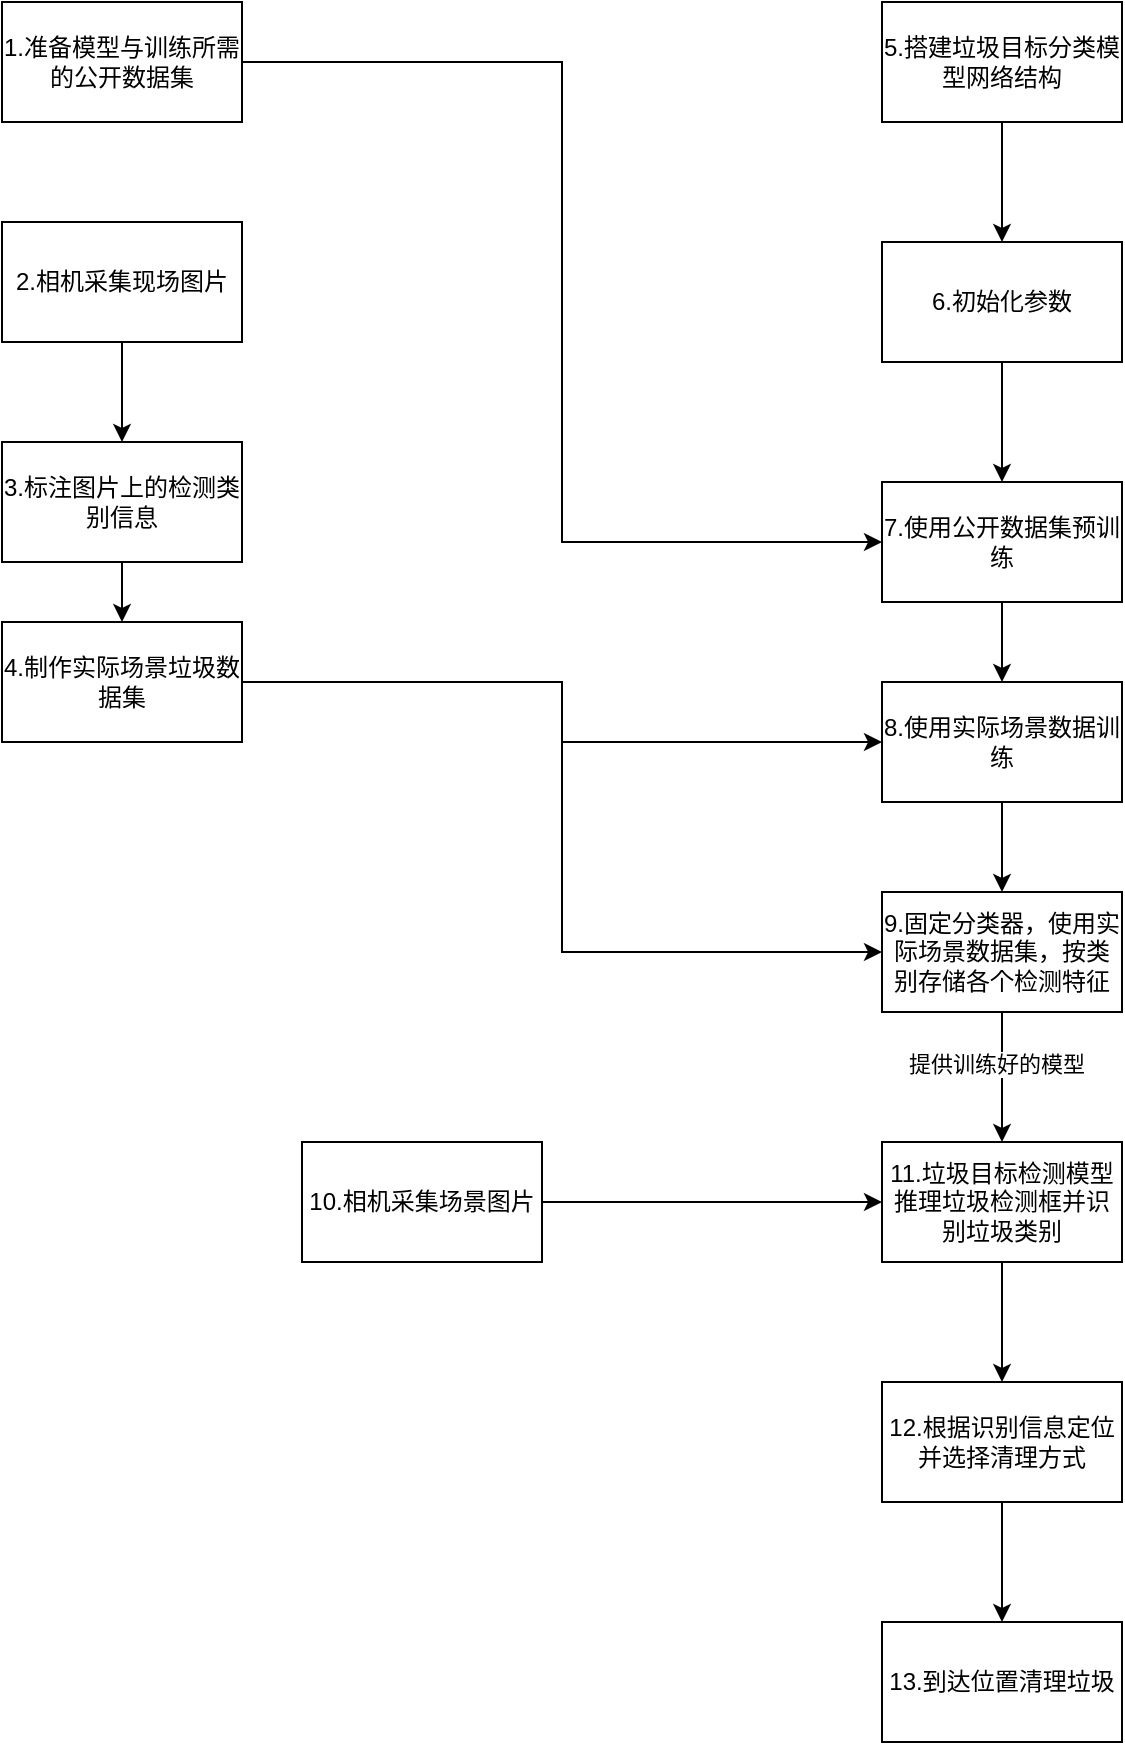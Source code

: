 <mxfile version="16.0.3" type="github">
  <diagram id="rwmYI4FFPzJ0HnbALrD0" name="Page-1">
    <mxGraphModel dx="705" dy="738" grid="1" gridSize="10" guides="1" tooltips="1" connect="1" arrows="1" fold="1" page="1" pageScale="1" pageWidth="827" pageHeight="1169" math="0" shadow="0">
      <root>
        <mxCell id="0" />
        <mxCell id="1" parent="0" />
        <mxCell id="Pc3_HM7Slz56_eBDr2_q-14" style="edgeStyle=orthogonalEdgeStyle;rounded=0;orthogonalLoop=1;jettySize=auto;html=1;exitX=1;exitY=0.5;exitDx=0;exitDy=0;entryX=0;entryY=0.5;entryDx=0;entryDy=0;" edge="1" parent="1" source="Pc3_HM7Slz56_eBDr2_q-1" target="Pc3_HM7Slz56_eBDr2_q-7">
          <mxGeometry relative="1" as="geometry" />
        </mxCell>
        <mxCell id="Pc3_HM7Slz56_eBDr2_q-1" value="1.准备模型与训练所需的公开数据集" style="rounded=0;whiteSpace=wrap;html=1;" vertex="1" parent="1">
          <mxGeometry x="80" y="110" width="120" height="60" as="geometry" />
        </mxCell>
        <mxCell id="Pc3_HM7Slz56_eBDr2_q-15" style="edgeStyle=orthogonalEdgeStyle;rounded=0;orthogonalLoop=1;jettySize=auto;html=1;exitX=0.5;exitY=1;exitDx=0;exitDy=0;entryX=0.5;entryY=0;entryDx=0;entryDy=0;" edge="1" parent="1" source="Pc3_HM7Slz56_eBDr2_q-2" target="Pc3_HM7Slz56_eBDr2_q-3">
          <mxGeometry relative="1" as="geometry" />
        </mxCell>
        <mxCell id="Pc3_HM7Slz56_eBDr2_q-2" value="2.相机采集现场图片" style="rounded=0;whiteSpace=wrap;html=1;" vertex="1" parent="1">
          <mxGeometry x="80" y="220" width="120" height="60" as="geometry" />
        </mxCell>
        <mxCell id="Pc3_HM7Slz56_eBDr2_q-16" style="edgeStyle=orthogonalEdgeStyle;rounded=0;orthogonalLoop=1;jettySize=auto;html=1;exitX=0.5;exitY=1;exitDx=0;exitDy=0;entryX=0.5;entryY=0;entryDx=0;entryDy=0;" edge="1" parent="1" source="Pc3_HM7Slz56_eBDr2_q-3" target="Pc3_HM7Slz56_eBDr2_q-4">
          <mxGeometry relative="1" as="geometry" />
        </mxCell>
        <mxCell id="Pc3_HM7Slz56_eBDr2_q-3" value="3.标注图片上的检测类别信息" style="rounded=0;whiteSpace=wrap;html=1;" vertex="1" parent="1">
          <mxGeometry x="80" y="330" width="120" height="60" as="geometry" />
        </mxCell>
        <mxCell id="Pc3_HM7Slz56_eBDr2_q-17" style="edgeStyle=orthogonalEdgeStyle;rounded=0;orthogonalLoop=1;jettySize=auto;html=1;exitX=1;exitY=0.5;exitDx=0;exitDy=0;entryX=0;entryY=0.5;entryDx=0;entryDy=0;" edge="1" parent="1" source="Pc3_HM7Slz56_eBDr2_q-4" target="Pc3_HM7Slz56_eBDr2_q-8">
          <mxGeometry relative="1" as="geometry">
            <Array as="points">
              <mxPoint x="360" y="450" />
              <mxPoint x="360" y="480" />
            </Array>
          </mxGeometry>
        </mxCell>
        <mxCell id="Pc3_HM7Slz56_eBDr2_q-29" style="edgeStyle=orthogonalEdgeStyle;rounded=0;orthogonalLoop=1;jettySize=auto;html=1;exitX=1;exitY=0.5;exitDx=0;exitDy=0;entryX=0;entryY=0.5;entryDx=0;entryDy=0;" edge="1" parent="1" source="Pc3_HM7Slz56_eBDr2_q-4" target="Pc3_HM7Slz56_eBDr2_q-9">
          <mxGeometry relative="1" as="geometry" />
        </mxCell>
        <mxCell id="Pc3_HM7Slz56_eBDr2_q-4" value="4.制作实际场景垃圾数据集" style="rounded=0;whiteSpace=wrap;html=1;" vertex="1" parent="1">
          <mxGeometry x="80" y="420" width="120" height="60" as="geometry" />
        </mxCell>
        <mxCell id="Pc3_HM7Slz56_eBDr2_q-18" style="edgeStyle=orthogonalEdgeStyle;rounded=0;orthogonalLoop=1;jettySize=auto;html=1;exitX=0.5;exitY=1;exitDx=0;exitDy=0;entryX=0.5;entryY=0;entryDx=0;entryDy=0;" edge="1" parent="1" source="Pc3_HM7Slz56_eBDr2_q-5" target="Pc3_HM7Slz56_eBDr2_q-6">
          <mxGeometry relative="1" as="geometry" />
        </mxCell>
        <mxCell id="Pc3_HM7Slz56_eBDr2_q-5" value="5.搭建垃圾目标分类模型网络结构" style="rounded=0;whiteSpace=wrap;html=1;" vertex="1" parent="1">
          <mxGeometry x="520" y="110" width="120" height="60" as="geometry" />
        </mxCell>
        <mxCell id="Pc3_HM7Slz56_eBDr2_q-19" style="edgeStyle=orthogonalEdgeStyle;rounded=0;orthogonalLoop=1;jettySize=auto;html=1;exitX=0.5;exitY=1;exitDx=0;exitDy=0;entryX=0.5;entryY=0;entryDx=0;entryDy=0;" edge="1" parent="1" source="Pc3_HM7Slz56_eBDr2_q-6" target="Pc3_HM7Slz56_eBDr2_q-7">
          <mxGeometry relative="1" as="geometry" />
        </mxCell>
        <mxCell id="Pc3_HM7Slz56_eBDr2_q-6" value="6.初始化参数" style="rounded=0;whiteSpace=wrap;html=1;" vertex="1" parent="1">
          <mxGeometry x="520" y="230" width="120" height="60" as="geometry" />
        </mxCell>
        <mxCell id="Pc3_HM7Slz56_eBDr2_q-20" style="edgeStyle=orthogonalEdgeStyle;rounded=0;orthogonalLoop=1;jettySize=auto;html=1;exitX=0.5;exitY=1;exitDx=0;exitDy=0;entryX=0.5;entryY=0;entryDx=0;entryDy=0;" edge="1" parent="1" source="Pc3_HM7Slz56_eBDr2_q-7" target="Pc3_HM7Slz56_eBDr2_q-8">
          <mxGeometry relative="1" as="geometry" />
        </mxCell>
        <mxCell id="Pc3_HM7Slz56_eBDr2_q-7" value="7.使用公开数据集预训练" style="rounded=0;whiteSpace=wrap;html=1;" vertex="1" parent="1">
          <mxGeometry x="520" y="350" width="120" height="60" as="geometry" />
        </mxCell>
        <mxCell id="Pc3_HM7Slz56_eBDr2_q-21" style="edgeStyle=orthogonalEdgeStyle;rounded=0;orthogonalLoop=1;jettySize=auto;html=1;exitX=0.5;exitY=1;exitDx=0;exitDy=0;entryX=0.5;entryY=0;entryDx=0;entryDy=0;" edge="1" parent="1" source="Pc3_HM7Slz56_eBDr2_q-8" target="Pc3_HM7Slz56_eBDr2_q-9">
          <mxGeometry relative="1" as="geometry" />
        </mxCell>
        <mxCell id="Pc3_HM7Slz56_eBDr2_q-8" value="8.使用实际场景数据训练" style="rounded=0;whiteSpace=wrap;html=1;" vertex="1" parent="1">
          <mxGeometry x="520" y="450" width="120" height="60" as="geometry" />
        </mxCell>
        <mxCell id="Pc3_HM7Slz56_eBDr2_q-22" style="edgeStyle=orthogonalEdgeStyle;rounded=0;orthogonalLoop=1;jettySize=auto;html=1;exitX=0.5;exitY=1;exitDx=0;exitDy=0;" edge="1" parent="1" source="Pc3_HM7Slz56_eBDr2_q-9" target="Pc3_HM7Slz56_eBDr2_q-10">
          <mxGeometry relative="1" as="geometry" />
        </mxCell>
        <mxCell id="Pc3_HM7Slz56_eBDr2_q-30" value="提供训练好的模型" style="edgeLabel;html=1;align=center;verticalAlign=middle;resizable=0;points=[];" vertex="1" connectable="0" parent="Pc3_HM7Slz56_eBDr2_q-22">
          <mxGeometry x="-0.2" y="-3" relative="1" as="geometry">
            <mxPoint as="offset" />
          </mxGeometry>
        </mxCell>
        <mxCell id="Pc3_HM7Slz56_eBDr2_q-9" value="9.固定分类器，使用实际场景数据集，按类别存储各个检测特征" style="rounded=0;whiteSpace=wrap;html=1;" vertex="1" parent="1">
          <mxGeometry x="520" y="555" width="120" height="60" as="geometry" />
        </mxCell>
        <mxCell id="Pc3_HM7Slz56_eBDr2_q-23" style="edgeStyle=orthogonalEdgeStyle;rounded=0;orthogonalLoop=1;jettySize=auto;html=1;exitX=0.5;exitY=1;exitDx=0;exitDy=0;entryX=0.5;entryY=0;entryDx=0;entryDy=0;" edge="1" parent="1" source="Pc3_HM7Slz56_eBDr2_q-10" target="Pc3_HM7Slz56_eBDr2_q-11">
          <mxGeometry relative="1" as="geometry" />
        </mxCell>
        <mxCell id="Pc3_HM7Slz56_eBDr2_q-10" value="11.垃圾目标检测模型推理垃圾检测框并识别垃圾类别" style="rounded=0;whiteSpace=wrap;html=1;" vertex="1" parent="1">
          <mxGeometry x="520" y="680" width="120" height="60" as="geometry" />
        </mxCell>
        <mxCell id="Pc3_HM7Slz56_eBDr2_q-24" style="edgeStyle=orthogonalEdgeStyle;rounded=0;orthogonalLoop=1;jettySize=auto;html=1;exitX=0.5;exitY=1;exitDx=0;exitDy=0;entryX=0.5;entryY=0;entryDx=0;entryDy=0;" edge="1" parent="1" source="Pc3_HM7Slz56_eBDr2_q-11" target="Pc3_HM7Slz56_eBDr2_q-12">
          <mxGeometry relative="1" as="geometry" />
        </mxCell>
        <mxCell id="Pc3_HM7Slz56_eBDr2_q-11" value="12.根据识别信息定位并选择清理方式" style="rounded=0;whiteSpace=wrap;html=1;" vertex="1" parent="1">
          <mxGeometry x="520" y="800" width="120" height="60" as="geometry" />
        </mxCell>
        <mxCell id="Pc3_HM7Slz56_eBDr2_q-12" value="13.到达位置清理垃圾" style="rounded=0;whiteSpace=wrap;html=1;" vertex="1" parent="1">
          <mxGeometry x="520" y="920" width="120" height="60" as="geometry" />
        </mxCell>
        <mxCell id="Pc3_HM7Slz56_eBDr2_q-25" style="edgeStyle=orthogonalEdgeStyle;rounded=0;orthogonalLoop=1;jettySize=auto;html=1;exitX=1;exitY=0.5;exitDx=0;exitDy=0;entryX=0;entryY=0.5;entryDx=0;entryDy=0;" edge="1" parent="1" source="Pc3_HM7Slz56_eBDr2_q-13" target="Pc3_HM7Slz56_eBDr2_q-10">
          <mxGeometry relative="1" as="geometry" />
        </mxCell>
        <mxCell id="Pc3_HM7Slz56_eBDr2_q-13" value="10.相机采集场景图片" style="rounded=0;whiteSpace=wrap;html=1;" vertex="1" parent="1">
          <mxGeometry x="230" y="680" width="120" height="60" as="geometry" />
        </mxCell>
      </root>
    </mxGraphModel>
  </diagram>
</mxfile>
